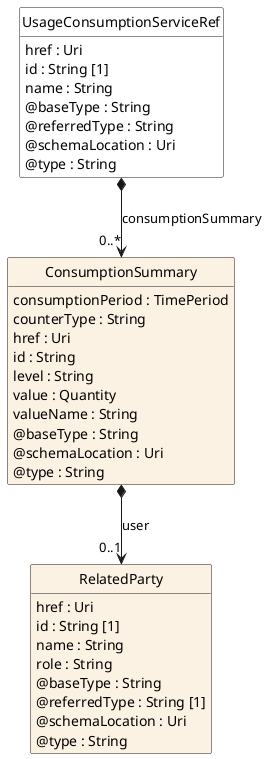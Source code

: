 @startuml
hide circle
hide methods
hide stereotype
show <<Enumeration>> stereotype
skinparam class {
   BackgroundColor<<Enumeration>> #E6F5F7
   BackgroundColor<<Ref>> #FFFFE0
   BackgroundColor<<Pivot>> #FFFFFFF
   BackgroundColor<<SimpleType>> #E2F0DA
   BackgroundColor #FCF2E3
}

class UsageConsumptionServiceRef <<Pivot>> {
    href : Uri
    id : String [1]
    name : String
    @baseType : String
    @referredType : String
    @schemaLocation : Uri
    @type : String
}

class ConsumptionSummary  {
    consumptionPeriod : TimePeriod
    counterType : String
    href : Uri
    id : String
    level : String
    value : Quantity
    valueName : String
    @baseType : String
    @schemaLocation : Uri
    @type : String
}

class RelatedParty  {
    href : Uri
    id : String [1]
    name : String
    role : String
    @baseType : String
    @referredType : String [1]
    @schemaLocation : Uri
    @type : String
}

UsageConsumptionServiceRef *-->  "0..*" ConsumptionSummary : consumptionSummary

ConsumptionSummary *-->  "0..1" RelatedParty : user

@enduml